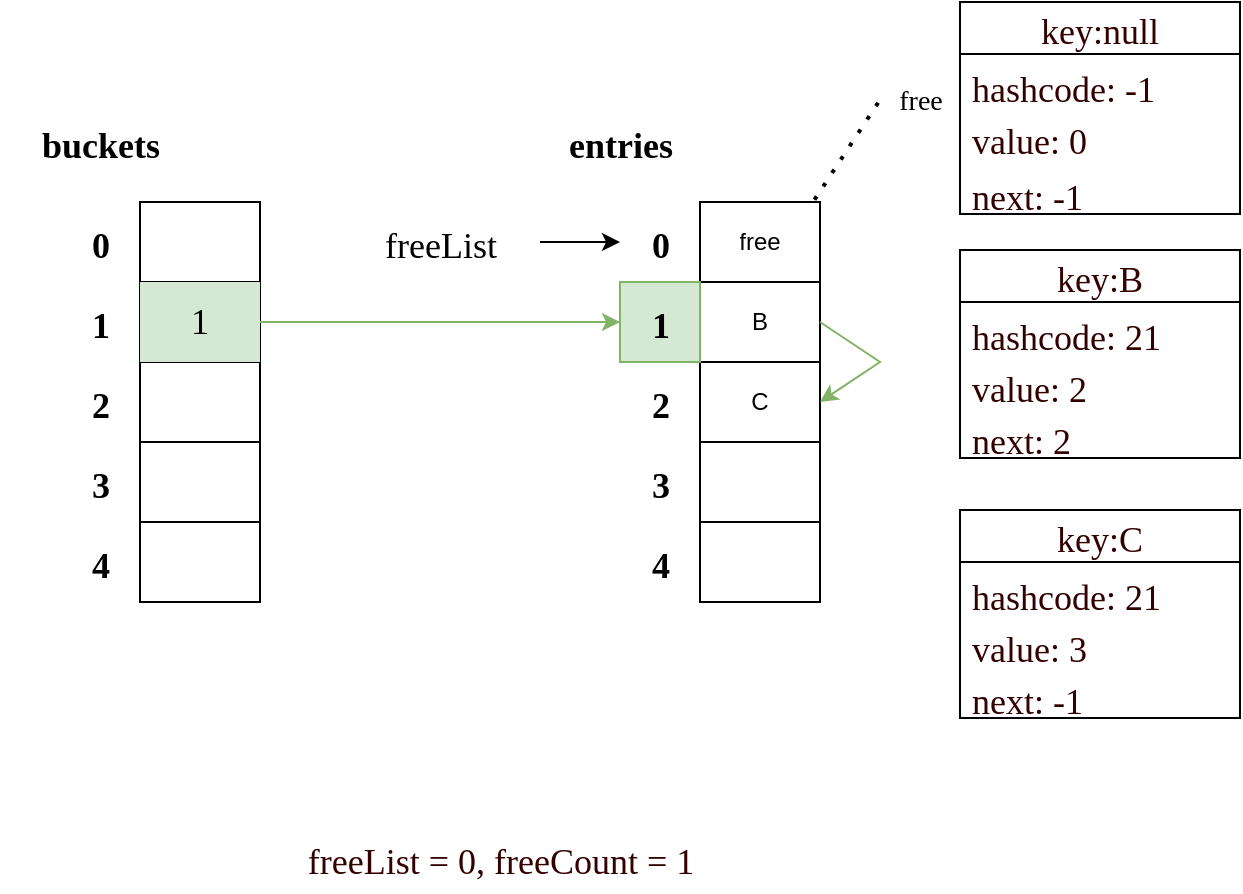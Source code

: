 <mxfile version="16.5.1" type="device"><diagram id="CDuCvCscpFydMaV4QJr9" name="第 1 页"><mxGraphModel dx="1052" dy="657" grid="1" gridSize="10" guides="1" tooltips="1" connect="1" arrows="1" fold="1" page="1" pageScale="1" pageWidth="900" pageHeight="1600" math="0" shadow="0"><root><mxCell id="0"/><mxCell id="1" parent="0"/><mxCell id="q0n237jjTxdNFpDyDueP-2" value="" style="shape=table;html=1;whiteSpace=wrap;startSize=0;container=1;collapsible=0;childLayout=tableLayout;" parent="1" vertex="1"><mxGeometry x="260" y="640" width="60" height="200" as="geometry"/></mxCell><mxCell id="q0n237jjTxdNFpDyDueP-18" style="shape=tableRow;horizontal=0;startSize=0;swimlaneHead=0;swimlaneBody=0;top=0;left=0;bottom=0;right=0;collapsible=0;dropTarget=0;fillColor=none;points=[[0,0.5],[1,0.5]];portConstraint=eastwest;" parent="q0n237jjTxdNFpDyDueP-2" vertex="1"><mxGeometry width="60" height="40" as="geometry"/></mxCell><mxCell id="q0n237jjTxdNFpDyDueP-19" style="shape=partialRectangle;html=1;whiteSpace=wrap;connectable=0;fillColor=none;top=0;left=0;bottom=0;right=0;overflow=hidden;" parent="q0n237jjTxdNFpDyDueP-18" vertex="1"><mxGeometry width="60" height="40" as="geometry"><mxRectangle width="60" height="40" as="alternateBounds"/></mxGeometry></mxCell><mxCell id="q0n237jjTxdNFpDyDueP-7" value="" style="shape=tableRow;horizontal=0;startSize=0;swimlaneHead=0;swimlaneBody=0;top=0;left=0;bottom=0;right=0;collapsible=0;dropTarget=0;fillColor=none;points=[[0,0.5],[1,0.5]];portConstraint=eastwest;" parent="q0n237jjTxdNFpDyDueP-2" vertex="1"><mxGeometry y="40" width="60" height="40" as="geometry"/></mxCell><mxCell id="q0n237jjTxdNFpDyDueP-8" value="&lt;font face=&quot;Times New Roman&quot; style=&quot;font-size: 18px&quot;&gt;1&lt;/font&gt;" style="shape=partialRectangle;html=1;whiteSpace=wrap;connectable=0;fillColor=#d5e8d4;top=0;left=0;bottom=0;right=0;overflow=hidden;fontSize=18;strokeColor=#82b366;" parent="q0n237jjTxdNFpDyDueP-7" vertex="1"><mxGeometry width="60" height="40" as="geometry"><mxRectangle width="60" height="40" as="alternateBounds"/></mxGeometry></mxCell><mxCell id="q0n237jjTxdNFpDyDueP-11" value="" style="shape=tableRow;horizontal=0;startSize=0;swimlaneHead=0;swimlaneBody=0;top=0;left=0;bottom=0;right=0;collapsible=0;dropTarget=0;fillColor=none;points=[[0,0.5],[1,0.5]];portConstraint=eastwest;" parent="q0n237jjTxdNFpDyDueP-2" vertex="1"><mxGeometry y="80" width="60" height="40" as="geometry"/></mxCell><mxCell id="q0n237jjTxdNFpDyDueP-12" value="" style="shape=partialRectangle;html=1;whiteSpace=wrap;connectable=0;fillColor=none;top=0;left=0;bottom=0;right=0;overflow=hidden;" parent="q0n237jjTxdNFpDyDueP-11" vertex="1"><mxGeometry width="60" height="40" as="geometry"><mxRectangle width="60" height="40" as="alternateBounds"/></mxGeometry></mxCell><mxCell id="q0n237jjTxdNFpDyDueP-3" value="" style="shape=tableRow;horizontal=0;startSize=0;swimlaneHead=0;swimlaneBody=0;top=0;left=0;bottom=0;right=0;collapsible=0;dropTarget=0;fillColor=none;points=[[0,0.5],[1,0.5]];portConstraint=eastwest;" parent="q0n237jjTxdNFpDyDueP-2" vertex="1"><mxGeometry y="120" width="60" height="40" as="geometry"/></mxCell><mxCell id="q0n237jjTxdNFpDyDueP-4" value="" style="shape=partialRectangle;html=1;whiteSpace=wrap;connectable=0;fillColor=none;top=0;left=0;bottom=0;right=0;overflow=hidden;" parent="q0n237jjTxdNFpDyDueP-3" vertex="1"><mxGeometry width="60" height="40" as="geometry"><mxRectangle width="60" height="40" as="alternateBounds"/></mxGeometry></mxCell><mxCell id="q0n237jjTxdNFpDyDueP-20" style="shape=tableRow;horizontal=0;startSize=0;swimlaneHead=0;swimlaneBody=0;top=0;left=0;bottom=0;right=0;collapsible=0;dropTarget=0;fillColor=none;points=[[0,0.5],[1,0.5]];portConstraint=eastwest;" parent="q0n237jjTxdNFpDyDueP-2" vertex="1"><mxGeometry y="160" width="60" height="40" as="geometry"/></mxCell><mxCell id="q0n237jjTxdNFpDyDueP-21" style="shape=partialRectangle;html=1;whiteSpace=wrap;connectable=0;fillColor=none;top=0;left=0;bottom=0;right=0;overflow=hidden;" parent="q0n237jjTxdNFpDyDueP-20" vertex="1"><mxGeometry width="60" height="40" as="geometry"><mxRectangle width="60" height="40" as="alternateBounds"/></mxGeometry></mxCell><mxCell id="q0n237jjTxdNFpDyDueP-22" value="&lt;font face=&quot;Comic Sans MS&quot; style=&quot;font-size: 18px&quot;&gt;buckets&lt;/font&gt;" style="text;strokeColor=none;fillColor=none;html=1;fontSize=24;fontStyle=1;verticalAlign=middle;align=center;" parent="1" vertex="1"><mxGeometry x="190" y="590" width="100" height="40" as="geometry"/></mxCell><mxCell id="q0n237jjTxdNFpDyDueP-23" value="" style="shape=table;html=1;whiteSpace=wrap;startSize=0;container=1;collapsible=0;childLayout=tableLayout;" parent="1" vertex="1"><mxGeometry x="540" y="640" width="60" height="200" as="geometry"/></mxCell><mxCell id="q0n237jjTxdNFpDyDueP-24" style="shape=tableRow;horizontal=0;startSize=0;swimlaneHead=0;swimlaneBody=0;top=0;left=0;bottom=0;right=0;collapsible=0;dropTarget=0;fillColor=none;points=[[0,0.5],[1,0.5]];portConstraint=eastwest;" parent="q0n237jjTxdNFpDyDueP-23" vertex="1"><mxGeometry width="60" height="40" as="geometry"/></mxCell><mxCell id="q0n237jjTxdNFpDyDueP-25" value="free" style="shape=partialRectangle;html=1;whiteSpace=wrap;connectable=0;fillColor=none;top=0;left=0;bottom=0;right=0;overflow=hidden;" parent="q0n237jjTxdNFpDyDueP-24" vertex="1"><mxGeometry width="60" height="40" as="geometry"><mxRectangle width="60" height="40" as="alternateBounds"/></mxGeometry></mxCell><mxCell id="q0n237jjTxdNFpDyDueP-26" value="" style="shape=tableRow;horizontal=0;startSize=0;swimlaneHead=0;swimlaneBody=0;top=0;left=0;bottom=0;right=0;collapsible=0;dropTarget=0;fillColor=none;points=[[0,0.5],[1,0.5]];portConstraint=eastwest;" parent="q0n237jjTxdNFpDyDueP-23" vertex="1"><mxGeometry y="40" width="60" height="40" as="geometry"/></mxCell><mxCell id="q0n237jjTxdNFpDyDueP-27" value="B" style="shape=partialRectangle;html=1;whiteSpace=wrap;connectable=0;fillColor=none;top=0;left=0;bottom=0;right=0;overflow=hidden;" parent="q0n237jjTxdNFpDyDueP-26" vertex="1"><mxGeometry width="60" height="40" as="geometry"><mxRectangle width="60" height="40" as="alternateBounds"/></mxGeometry></mxCell><mxCell id="q0n237jjTxdNFpDyDueP-28" value="" style="shape=tableRow;horizontal=0;startSize=0;swimlaneHead=0;swimlaneBody=0;top=0;left=0;bottom=0;right=0;collapsible=0;dropTarget=0;fillColor=none;points=[[0,0.5],[1,0.5]];portConstraint=eastwest;" parent="q0n237jjTxdNFpDyDueP-23" vertex="1"><mxGeometry y="80" width="60" height="40" as="geometry"/></mxCell><mxCell id="q0n237jjTxdNFpDyDueP-29" value="C" style="shape=partialRectangle;html=1;whiteSpace=wrap;connectable=0;fillColor=none;top=0;left=0;bottom=0;right=0;overflow=hidden;" parent="q0n237jjTxdNFpDyDueP-28" vertex="1"><mxGeometry width="60" height="40" as="geometry"><mxRectangle width="60" height="40" as="alternateBounds"/></mxGeometry></mxCell><mxCell id="q0n237jjTxdNFpDyDueP-30" value="" style="shape=tableRow;horizontal=0;startSize=0;swimlaneHead=0;swimlaneBody=0;top=0;left=0;bottom=0;right=0;collapsible=0;dropTarget=0;fillColor=none;points=[[0,0.5],[1,0.5]];portConstraint=eastwest;" parent="q0n237jjTxdNFpDyDueP-23" vertex="1"><mxGeometry y="120" width="60" height="40" as="geometry"/></mxCell><mxCell id="q0n237jjTxdNFpDyDueP-31" value="" style="shape=partialRectangle;html=1;whiteSpace=wrap;connectable=0;fillColor=none;top=0;left=0;bottom=0;right=0;overflow=hidden;" parent="q0n237jjTxdNFpDyDueP-30" vertex="1"><mxGeometry width="60" height="40" as="geometry"><mxRectangle width="60" height="40" as="alternateBounds"/></mxGeometry></mxCell><mxCell id="q0n237jjTxdNFpDyDueP-32" style="shape=tableRow;horizontal=0;startSize=0;swimlaneHead=0;swimlaneBody=0;top=0;left=0;bottom=0;right=0;collapsible=0;dropTarget=0;fillColor=none;points=[[0,0.5],[1,0.5]];portConstraint=eastwest;" parent="q0n237jjTxdNFpDyDueP-23" vertex="1"><mxGeometry y="160" width="60" height="40" as="geometry"/></mxCell><mxCell id="q0n237jjTxdNFpDyDueP-33" style="shape=partialRectangle;html=1;whiteSpace=wrap;connectable=0;fillColor=none;top=0;left=0;bottom=0;right=0;overflow=hidden;" parent="q0n237jjTxdNFpDyDueP-32" vertex="1"><mxGeometry width="60" height="40" as="geometry"><mxRectangle width="60" height="40" as="alternateBounds"/></mxGeometry></mxCell><mxCell id="q0n237jjTxdNFpDyDueP-64" value="" style="endArrow=classic;html=1;rounded=0;fontFamily=Comic Sans MS;fontSize=18;fontColor=#330000;exitX=1;exitY=0.5;exitDx=0;exitDy=0;entryX=1;entryY=0.5;entryDx=0;entryDy=0;fillColor=#d5e8d4;strokeColor=#82b366;" parent="q0n237jjTxdNFpDyDueP-23" source="q0n237jjTxdNFpDyDueP-26" target="q0n237jjTxdNFpDyDueP-28" edge="1"><mxGeometry width="50" height="50" relative="1" as="geometry"><mxPoint x="70" y="30" as="sourcePoint"/><mxPoint x="70" y="70" as="targetPoint"/><Array as="points"><mxPoint x="90" y="80"/></Array></mxGeometry></mxCell><mxCell id="q0n237jjTxdNFpDyDueP-34" value="&lt;font face=&quot;Comic Sans MS&quot; style=&quot;font-size: 18px&quot;&gt;entries&lt;/font&gt;" style="text;strokeColor=none;fillColor=none;html=1;fontSize=24;fontStyle=1;verticalAlign=middle;align=center;" parent="1" vertex="1"><mxGeometry x="450" y="590" width="100" height="40" as="geometry"/></mxCell><mxCell id="q0n237jjTxdNFpDyDueP-35" value="&lt;font face=&quot;Comic Sans MS&quot; style=&quot;font-size: 18px&quot;&gt;0&lt;/font&gt;" style="text;strokeColor=none;fillColor=none;html=1;fontSize=24;fontStyle=1;verticalAlign=middle;align=center;" parent="1" vertex="1"><mxGeometry x="190" y="640" width="100" height="40" as="geometry"/></mxCell><mxCell id="q0n237jjTxdNFpDyDueP-36" value="&lt;font face=&quot;Comic Sans MS&quot; style=&quot;font-size: 18px&quot;&gt;1&lt;/font&gt;" style="text;strokeColor=none;fillColor=none;html=1;fontSize=24;fontStyle=1;verticalAlign=middle;align=center;" parent="1" vertex="1"><mxGeometry x="190" y="680" width="100" height="40" as="geometry"/></mxCell><mxCell id="q0n237jjTxdNFpDyDueP-37" value="&lt;font face=&quot;Comic Sans MS&quot; style=&quot;font-size: 18px&quot;&gt;2&lt;/font&gt;" style="text;strokeColor=none;fillColor=none;html=1;fontSize=24;fontStyle=1;verticalAlign=middle;align=center;" parent="1" vertex="1"><mxGeometry x="190" y="720" width="100" height="40" as="geometry"/></mxCell><mxCell id="q0n237jjTxdNFpDyDueP-38" value="&lt;font face=&quot;Comic Sans MS&quot; style=&quot;font-size: 18px&quot;&gt;3&lt;/font&gt;" style="text;strokeColor=none;fillColor=none;html=1;fontSize=24;fontStyle=1;verticalAlign=middle;align=center;" parent="1" vertex="1"><mxGeometry x="190" y="760" width="100" height="40" as="geometry"/></mxCell><mxCell id="q0n237jjTxdNFpDyDueP-39" value="&lt;font face=&quot;Comic Sans MS&quot; style=&quot;font-size: 18px&quot;&gt;4&lt;/font&gt;" style="text;strokeColor=none;fillColor=none;html=1;fontSize=24;fontStyle=1;verticalAlign=middle;align=center;" parent="1" vertex="1"><mxGeometry x="190" y="800" width="100" height="40" as="geometry"/></mxCell><mxCell id="q0n237jjTxdNFpDyDueP-40" value="&lt;font face=&quot;Comic Sans MS&quot; style=&quot;font-size: 18px&quot;&gt;0&lt;/font&gt;" style="text;html=1;fontSize=24;fontStyle=1;verticalAlign=middle;align=center;" parent="1" vertex="1"><mxGeometry x="500" y="640" width="40" height="40" as="geometry"/></mxCell><mxCell id="q0n237jjTxdNFpDyDueP-41" value="&lt;font face=&quot;Comic Sans MS&quot; style=&quot;font-size: 18px&quot;&gt;1&lt;/font&gt;" style="text;strokeColor=#82b366;fillColor=#d5e8d4;html=1;fontSize=24;fontStyle=1;verticalAlign=middle;align=center;" parent="1" vertex="1"><mxGeometry x="500" y="680" width="40" height="40" as="geometry"/></mxCell><mxCell id="q0n237jjTxdNFpDyDueP-42" value="&lt;font face=&quot;Comic Sans MS&quot; style=&quot;font-size: 18px&quot;&gt;2&lt;/font&gt;" style="text;strokeColor=none;fillColor=none;html=1;fontSize=24;fontStyle=1;verticalAlign=middle;align=center;" parent="1" vertex="1"><mxGeometry x="500" y="720" width="40" height="40" as="geometry"/></mxCell><mxCell id="q0n237jjTxdNFpDyDueP-43" value="&lt;font face=&quot;Comic Sans MS&quot; style=&quot;font-size: 18px&quot;&gt;3&lt;/font&gt;" style="text;strokeColor=none;fillColor=none;html=1;fontSize=24;fontStyle=1;verticalAlign=middle;align=center;" parent="1" vertex="1"><mxGeometry x="500" y="760" width="40" height="40" as="geometry"/></mxCell><mxCell id="q0n237jjTxdNFpDyDueP-44" value="&lt;font face=&quot;Comic Sans MS&quot; style=&quot;font-size: 18px&quot;&gt;4&lt;/font&gt;" style="text;strokeColor=none;fillColor=none;html=1;fontSize=24;fontStyle=1;verticalAlign=middle;align=center;" parent="1" vertex="1"><mxGeometry x="500" y="800" width="40" height="40" as="geometry"/></mxCell><mxCell id="q0n237jjTxdNFpDyDueP-48" value="key:null" style="swimlane;fontStyle=0;childLayout=stackLayout;horizontal=1;startSize=26;fillColor=none;horizontalStack=0;resizeParent=1;resizeParentMax=0;resizeLast=0;collapsible=1;marginBottom=0;fontFamily=Times New Roman;fontSize=18;fontColor=#330000;" parent="1" vertex="1"><mxGeometry x="670" y="540" width="140" height="106" as="geometry"/></mxCell><mxCell id="q0n237jjTxdNFpDyDueP-49" value="hashcode: -1" style="text;strokeColor=none;fillColor=none;align=left;verticalAlign=top;spacingLeft=4;spacingRight=4;overflow=hidden;rotatable=0;points=[[0,0.5],[1,0.5]];portConstraint=eastwest;fontFamily=Times New Roman;fontSize=18;fontColor=#330000;" parent="q0n237jjTxdNFpDyDueP-48" vertex="1"><mxGeometry y="26" width="140" height="26" as="geometry"/></mxCell><mxCell id="q0n237jjTxdNFpDyDueP-50" value="value: 0" style="text;strokeColor=none;fillColor=none;align=left;verticalAlign=top;spacingLeft=4;spacingRight=4;overflow=hidden;rotatable=0;points=[[0,0.5],[1,0.5]];portConstraint=eastwest;fontFamily=Times New Roman;fontSize=18;fontColor=#330000;" parent="q0n237jjTxdNFpDyDueP-48" vertex="1"><mxGeometry y="52" width="140" height="28" as="geometry"/></mxCell><mxCell id="q0n237jjTxdNFpDyDueP-51" value="next: -1" style="text;strokeColor=none;fillColor=none;align=left;verticalAlign=top;spacingLeft=4;spacingRight=4;overflow=hidden;rotatable=0;points=[[0,0.5],[1,0.5]];portConstraint=eastwest;fontFamily=Times New Roman;fontSize=18;fontColor=#330000;" parent="q0n237jjTxdNFpDyDueP-48" vertex="1"><mxGeometry y="80" width="140" height="26" as="geometry"/></mxCell><mxCell id="q0n237jjTxdNFpDyDueP-53" value="key:B" style="swimlane;fontStyle=0;childLayout=stackLayout;horizontal=1;startSize=26;fillColor=none;horizontalStack=0;resizeParent=1;resizeParentMax=0;resizeLast=0;collapsible=1;marginBottom=0;fontFamily=Times New Roman;fontSize=18;fontColor=#330000;" parent="1" vertex="1"><mxGeometry x="670" y="664" width="140" height="104" as="geometry"/></mxCell><mxCell id="q0n237jjTxdNFpDyDueP-54" value="hashcode: 21" style="text;strokeColor=none;fillColor=none;align=left;verticalAlign=top;spacingLeft=4;spacingRight=4;overflow=hidden;rotatable=0;points=[[0,0.5],[1,0.5]];portConstraint=eastwest;fontFamily=Times New Roman;fontSize=18;fontColor=#330000;" parent="q0n237jjTxdNFpDyDueP-53" vertex="1"><mxGeometry y="26" width="140" height="26" as="geometry"/></mxCell><mxCell id="q0n237jjTxdNFpDyDueP-55" value="value: 2" style="text;strokeColor=none;fillColor=none;align=left;verticalAlign=top;spacingLeft=4;spacingRight=4;overflow=hidden;rotatable=0;points=[[0,0.5],[1,0.5]];portConstraint=eastwest;fontFamily=Times New Roman;fontSize=18;fontColor=#330000;" parent="q0n237jjTxdNFpDyDueP-53" vertex="1"><mxGeometry y="52" width="140" height="26" as="geometry"/></mxCell><mxCell id="q0n237jjTxdNFpDyDueP-56" value="next: 2" style="text;strokeColor=none;fillColor=none;align=left;verticalAlign=top;spacingLeft=4;spacingRight=4;overflow=hidden;rotatable=0;points=[[0,0.5],[1,0.5]];portConstraint=eastwest;fontFamily=Times New Roman;fontSize=18;fontColor=#330000;" parent="q0n237jjTxdNFpDyDueP-53" vertex="1"><mxGeometry y="78" width="140" height="26" as="geometry"/></mxCell><mxCell id="q0n237jjTxdNFpDyDueP-57" value="key:C" style="swimlane;fontStyle=0;childLayout=stackLayout;horizontal=1;startSize=26;fillColor=none;horizontalStack=0;resizeParent=1;resizeParentMax=0;resizeLast=0;collapsible=1;marginBottom=0;fontFamily=Times New Roman;fontSize=18;fontColor=#330000;" parent="1" vertex="1"><mxGeometry x="670" y="794" width="140" height="104" as="geometry"/></mxCell><mxCell id="q0n237jjTxdNFpDyDueP-58" value="hashcode: 21" style="text;strokeColor=none;fillColor=none;align=left;verticalAlign=top;spacingLeft=4;spacingRight=4;overflow=hidden;rotatable=0;points=[[0,0.5],[1,0.5]];portConstraint=eastwest;fontFamily=Times New Roman;fontSize=18;fontColor=#330000;" parent="q0n237jjTxdNFpDyDueP-57" vertex="1"><mxGeometry y="26" width="140" height="26" as="geometry"/></mxCell><mxCell id="q0n237jjTxdNFpDyDueP-59" value="value: 3" style="text;strokeColor=none;fillColor=none;align=left;verticalAlign=top;spacingLeft=4;spacingRight=4;overflow=hidden;rotatable=0;points=[[0,0.5],[1,0.5]];portConstraint=eastwest;fontFamily=Times New Roman;fontSize=18;fontColor=#330000;" parent="q0n237jjTxdNFpDyDueP-57" vertex="1"><mxGeometry y="52" width="140" height="26" as="geometry"/></mxCell><mxCell id="q0n237jjTxdNFpDyDueP-60" value="next: -1" style="text;strokeColor=none;fillColor=none;align=left;verticalAlign=top;spacingLeft=4;spacingRight=4;overflow=hidden;rotatable=0;points=[[0,0.5],[1,0.5]];portConstraint=eastwest;fontFamily=Times New Roman;fontSize=18;fontColor=#330000;" parent="q0n237jjTxdNFpDyDueP-57" vertex="1"><mxGeometry y="78" width="140" height="26" as="geometry"/></mxCell><mxCell id="q0n237jjTxdNFpDyDueP-62" value="&lt;font face=&quot;Comic Sans MS&quot;&gt;freeList = 0, freeCount = 1&lt;/font&gt;" style="text;html=1;align=center;verticalAlign=middle;resizable=0;points=[];autosize=1;strokeColor=none;fillColor=none;fontSize=18;fontFamily=Times New Roman;fontColor=#330000;" parent="1" vertex="1"><mxGeometry x="320" y="955" width="240" height="30" as="geometry"/></mxCell><mxCell id="_BaWyEdQFyqJv8BUS5NV-1" style="edgeStyle=orthogonalEdgeStyle;rounded=0;orthogonalLoop=1;jettySize=auto;html=1;entryX=0;entryY=0.5;entryDx=0;entryDy=0;fillColor=#d5e8d4;strokeColor=#82b366;" edge="1" parent="1" source="q0n237jjTxdNFpDyDueP-7" target="q0n237jjTxdNFpDyDueP-41"><mxGeometry relative="1" as="geometry"/></mxCell><mxCell id="_BaWyEdQFyqJv8BUS5NV-3" style="edgeStyle=orthogonalEdgeStyle;rounded=0;orthogonalLoop=1;jettySize=auto;html=1;entryX=0;entryY=0.5;entryDx=0;entryDy=0;" edge="1" parent="1" source="_BaWyEdQFyqJv8BUS5NV-2" target="q0n237jjTxdNFpDyDueP-40"><mxGeometry relative="1" as="geometry"/></mxCell><mxCell id="_BaWyEdQFyqJv8BUS5NV-2" value="&lt;font face=&quot;Comic Sans MS&quot; style=&quot;font-size: 18px ; font-weight: normal&quot;&gt;freeList&lt;/font&gt;" style="text;strokeColor=none;fillColor=none;html=1;fontSize=24;fontStyle=1;verticalAlign=middle;align=center;" vertex="1" parent="1"><mxGeometry x="360" y="640" width="100" height="40" as="geometry"/></mxCell><mxCell id="_BaWyEdQFyqJv8BUS5NV-4" value="&lt;font face=&quot;Comic Sans MS&quot; style=&quot;font-size: 14px&quot;&gt;free&lt;/font&gt;" style="text;html=1;align=center;verticalAlign=middle;resizable=0;points=[];autosize=1;strokeColor=none;fillColor=none;" vertex="1" parent="1"><mxGeometry x="630" y="580" width="40" height="20" as="geometry"/></mxCell><mxCell id="_BaWyEdQFyqJv8BUS5NV-5" value="" style="endArrow=none;dashed=1;html=1;dashPattern=1 3;strokeWidth=2;rounded=0;fontFamily=Comic Sans MS;fontSize=14;entryX=0.028;entryY=0.362;entryDx=0;entryDy=0;entryPerimeter=0;exitX=0.954;exitY=-0.028;exitDx=0;exitDy=0;exitPerimeter=0;" edge="1" parent="1" source="q0n237jjTxdNFpDyDueP-24" target="_BaWyEdQFyqJv8BUS5NV-4"><mxGeometry width="50" height="50" relative="1" as="geometry"><mxPoint x="420" y="760" as="sourcePoint"/><mxPoint x="470" y="710" as="targetPoint"/></mxGeometry></mxCell></root></mxGraphModel></diagram></mxfile>